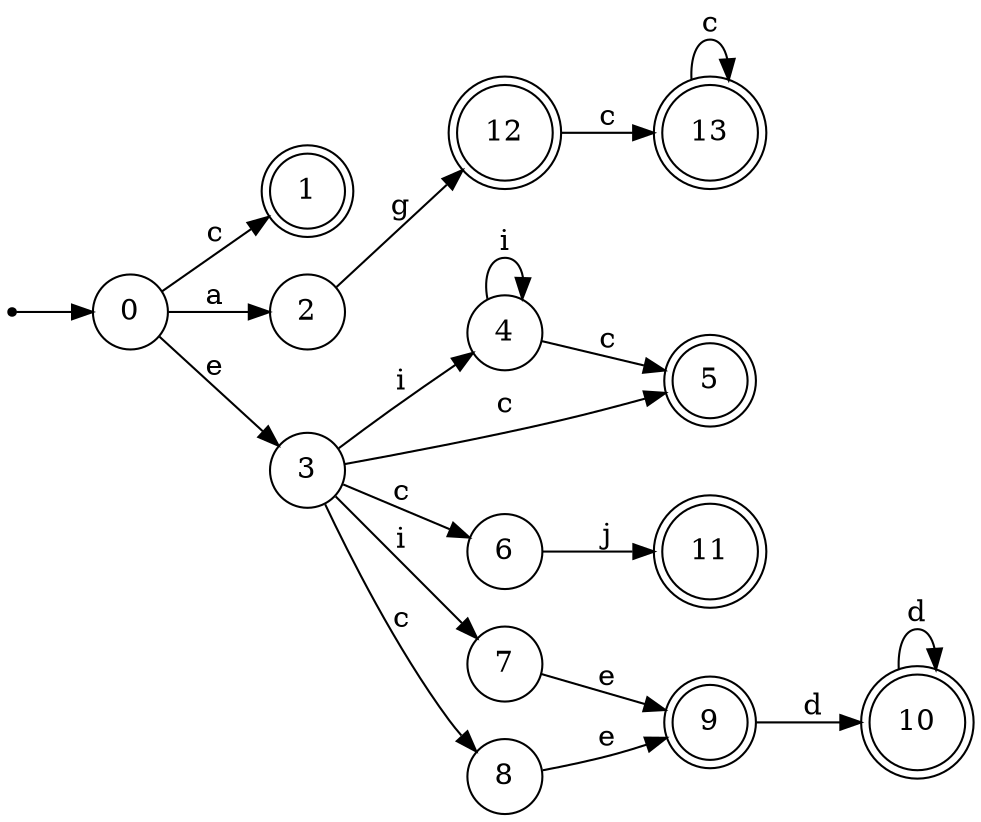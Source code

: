 digraph finite_state_machine {
rankdir=LR;
size="20,20";
node [shape = point]; "dummy0"
node [shape = circle]; "0";
"dummy0" -> "0";
node [shape = doublecircle]; "1";node [shape = circle]; "2";
node [shape = circle]; "3";
node [shape = circle]; "4";
node [shape = doublecircle]; "5";node [shape = circle]; "6";
node [shape = circle]; "7";
node [shape = circle]; "8";
node [shape = doublecircle]; "9";node [shape = doublecircle]; "10";node [shape = doublecircle]; "11";node [shape = doublecircle]; "12";node [shape = doublecircle]; "13";"0" -> "1" [label = "c"];
 "0" -> "2" [label = "a"];
 "0" -> "3" [label = "e"];
 "3" -> "4" [label = "i"];
 "3" -> "7" [label = "i"];
 "3" -> "8" [label = "c"];
 "3" -> "5" [label = "c"];
 "3" -> "6" [label = "c"];
 "8" -> "9" [label = "e"];
 "9" -> "10" [label = "d"];
 "10" -> "10" [label = "d"];
 "7" -> "9" [label = "e"];
 "6" -> "11" [label = "j"];
 "4" -> "4" [label = "i"];
 "4" -> "5" [label = "c"];
 "2" -> "12" [label = "g"];
 "12" -> "13" [label = "c"];
 "13" -> "13" [label = "c"];
 }
